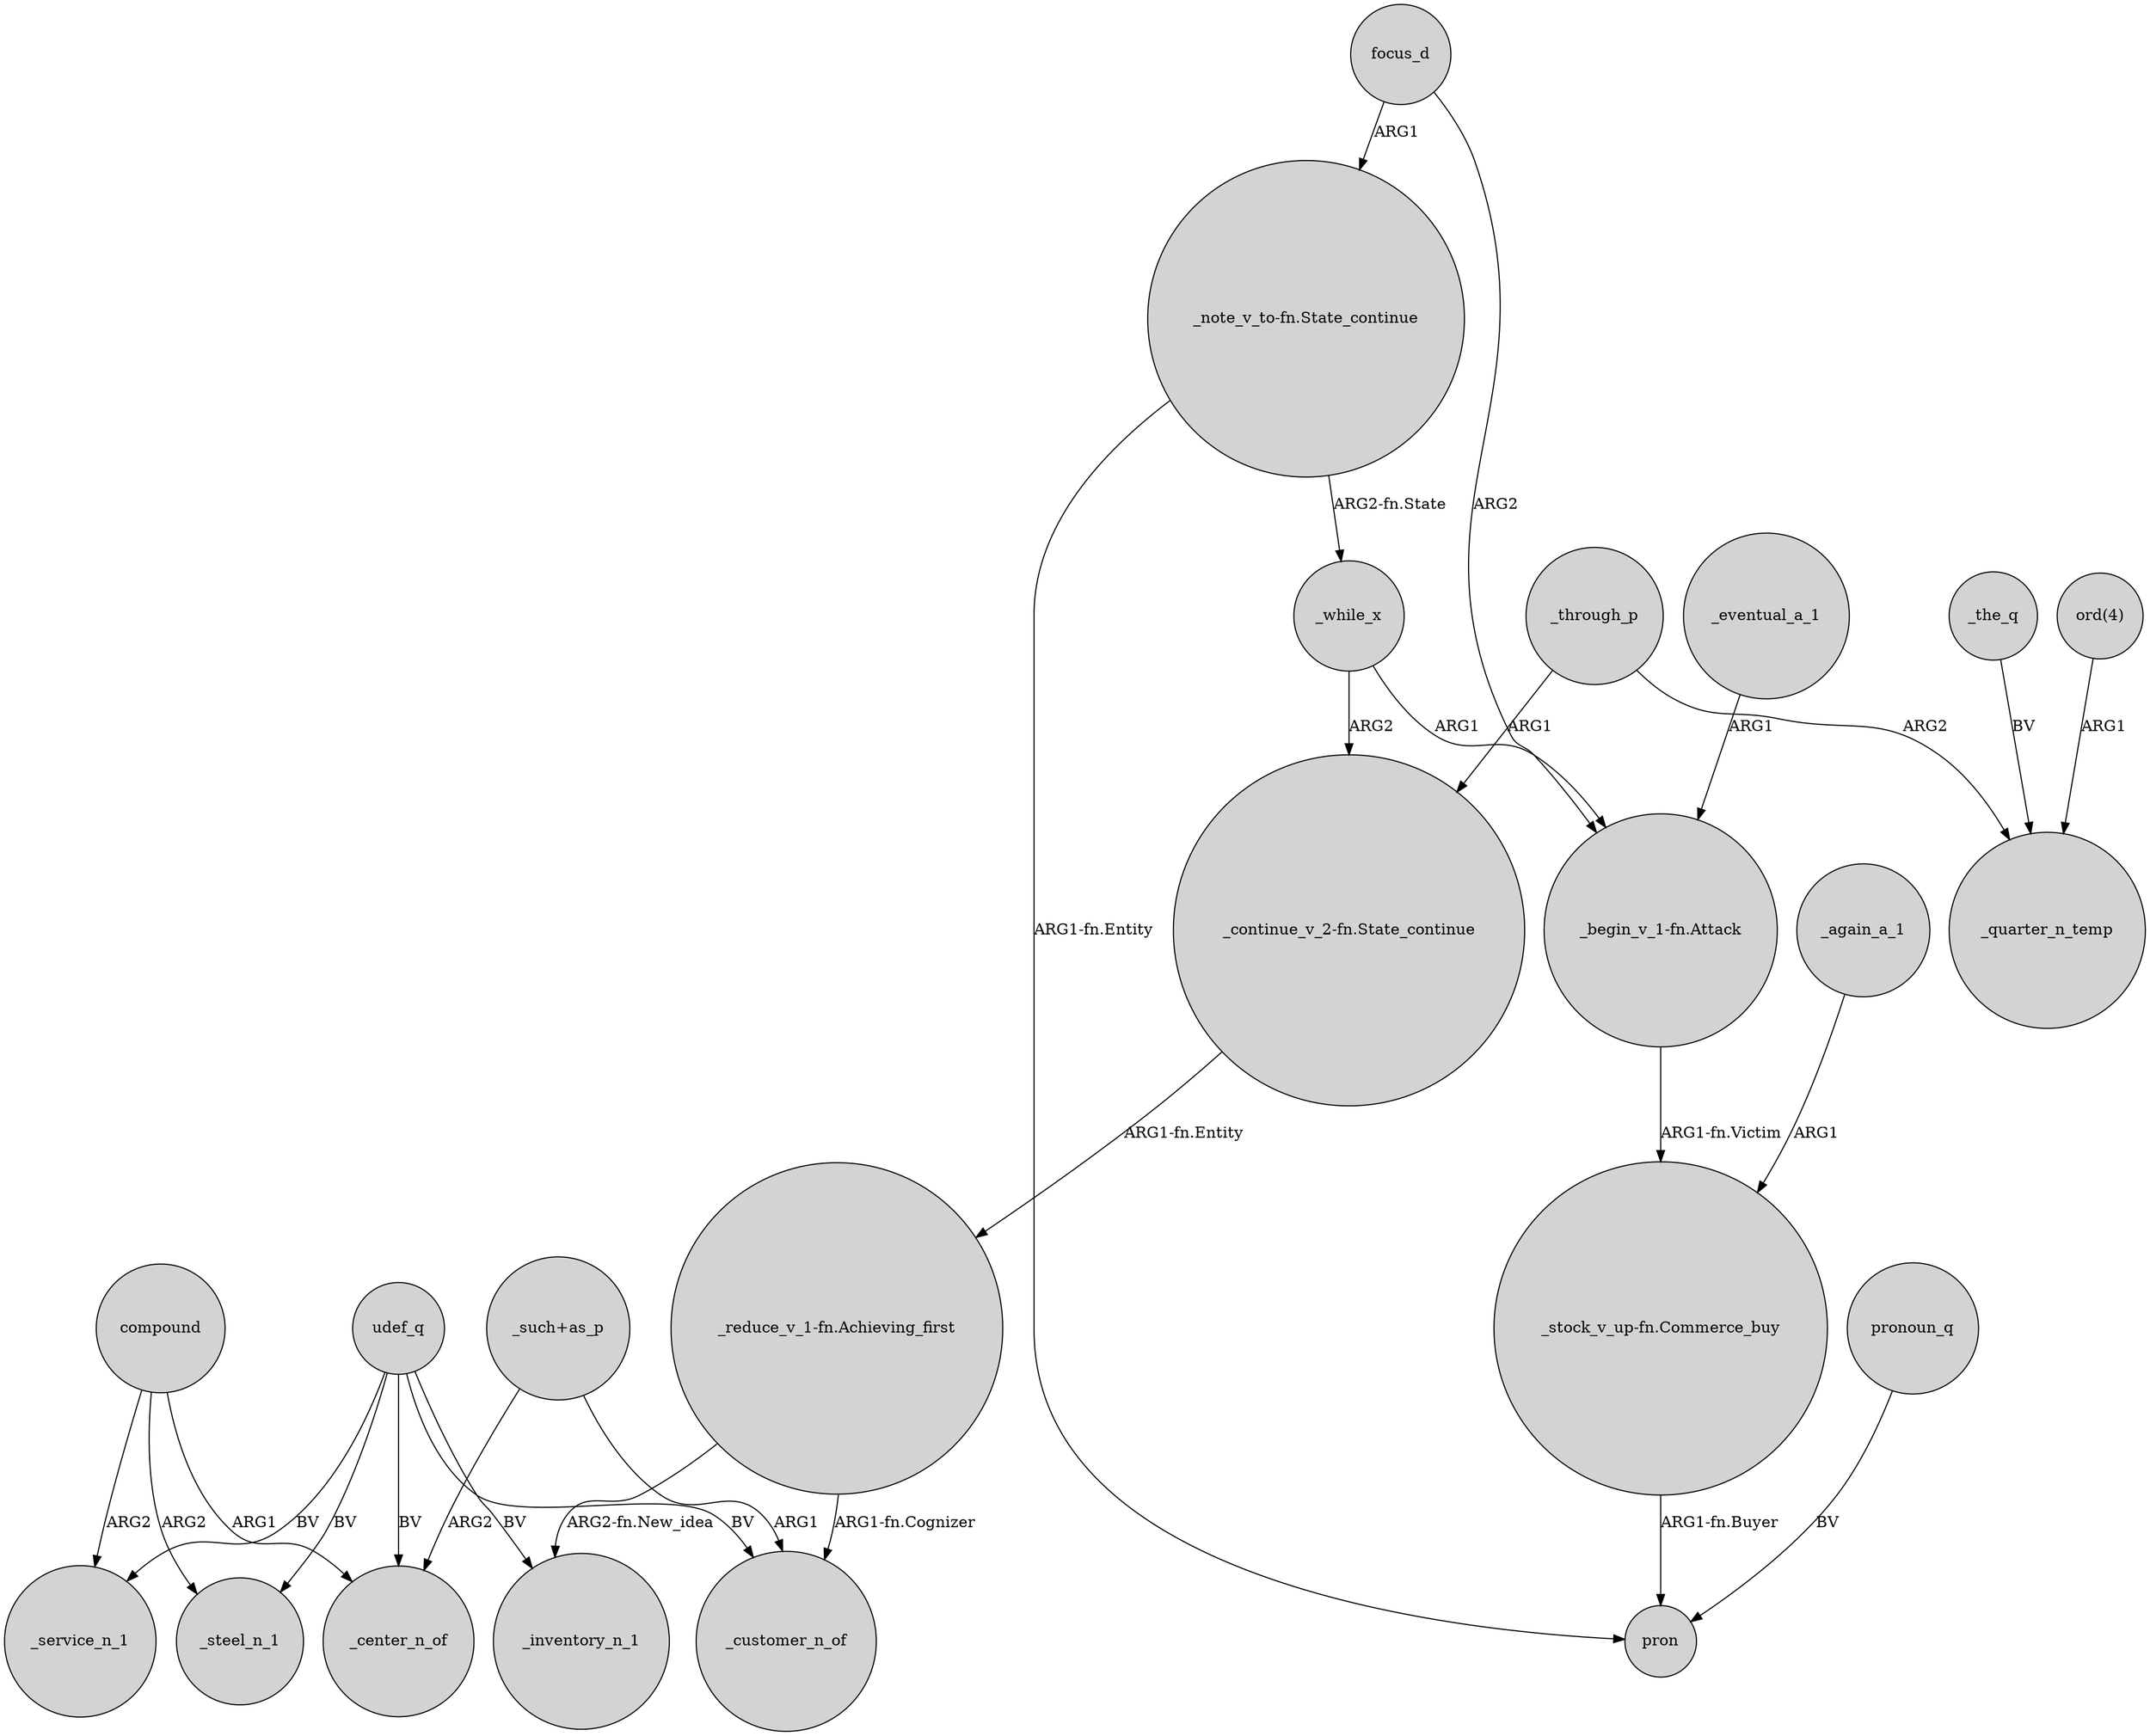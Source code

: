 digraph {
	node [shape=circle style=filled]
	udef_q -> _service_n_1 [label=BV]
	udef_q -> _inventory_n_1 [label=BV]
	compound -> _service_n_1 [label=ARG2]
	"_begin_v_1-fn.Attack" -> "_stock_v_up-fn.Commerce_buy" [label="ARG1-fn.Victim"]
	compound -> _center_n_of [label=ARG1]
	_the_q -> _quarter_n_temp [label=BV]
	"_such+as_p" -> _customer_n_of [label=ARG1]
	_while_x -> "_continue_v_2-fn.State_continue" [label=ARG2]
	_while_x -> "_begin_v_1-fn.Attack" [label=ARG1]
	"_note_v_to-fn.State_continue" -> _while_x [label="ARG2-fn.State"]
	pronoun_q -> pron [label=BV]
	udef_q -> _steel_n_1 [label=BV]
	"_continue_v_2-fn.State_continue" -> "_reduce_v_1-fn.Achieving_first" [label="ARG1-fn.Entity"]
	"_reduce_v_1-fn.Achieving_first" -> _inventory_n_1 [label="ARG2-fn.New_idea"]
	_again_a_1 -> "_stock_v_up-fn.Commerce_buy" [label=ARG1]
	"_such+as_p" -> _center_n_of [label=ARG2]
	_through_p -> "_continue_v_2-fn.State_continue" [label=ARG1]
	compound -> _steel_n_1 [label=ARG2]
	"_stock_v_up-fn.Commerce_buy" -> pron [label="ARG1-fn.Buyer"]
	"_note_v_to-fn.State_continue" -> pron [label="ARG1-fn.Entity"]
	"ord(4)" -> _quarter_n_temp [label=ARG1]
	focus_d -> "_begin_v_1-fn.Attack" [label=ARG2]
	udef_q -> _customer_n_of [label=BV]
	_through_p -> _quarter_n_temp [label=ARG2]
	focus_d -> "_note_v_to-fn.State_continue" [label=ARG1]
	_eventual_a_1 -> "_begin_v_1-fn.Attack" [label=ARG1]
	udef_q -> _center_n_of [label=BV]
	"_reduce_v_1-fn.Achieving_first" -> _customer_n_of [label="ARG1-fn.Cognizer"]
}
